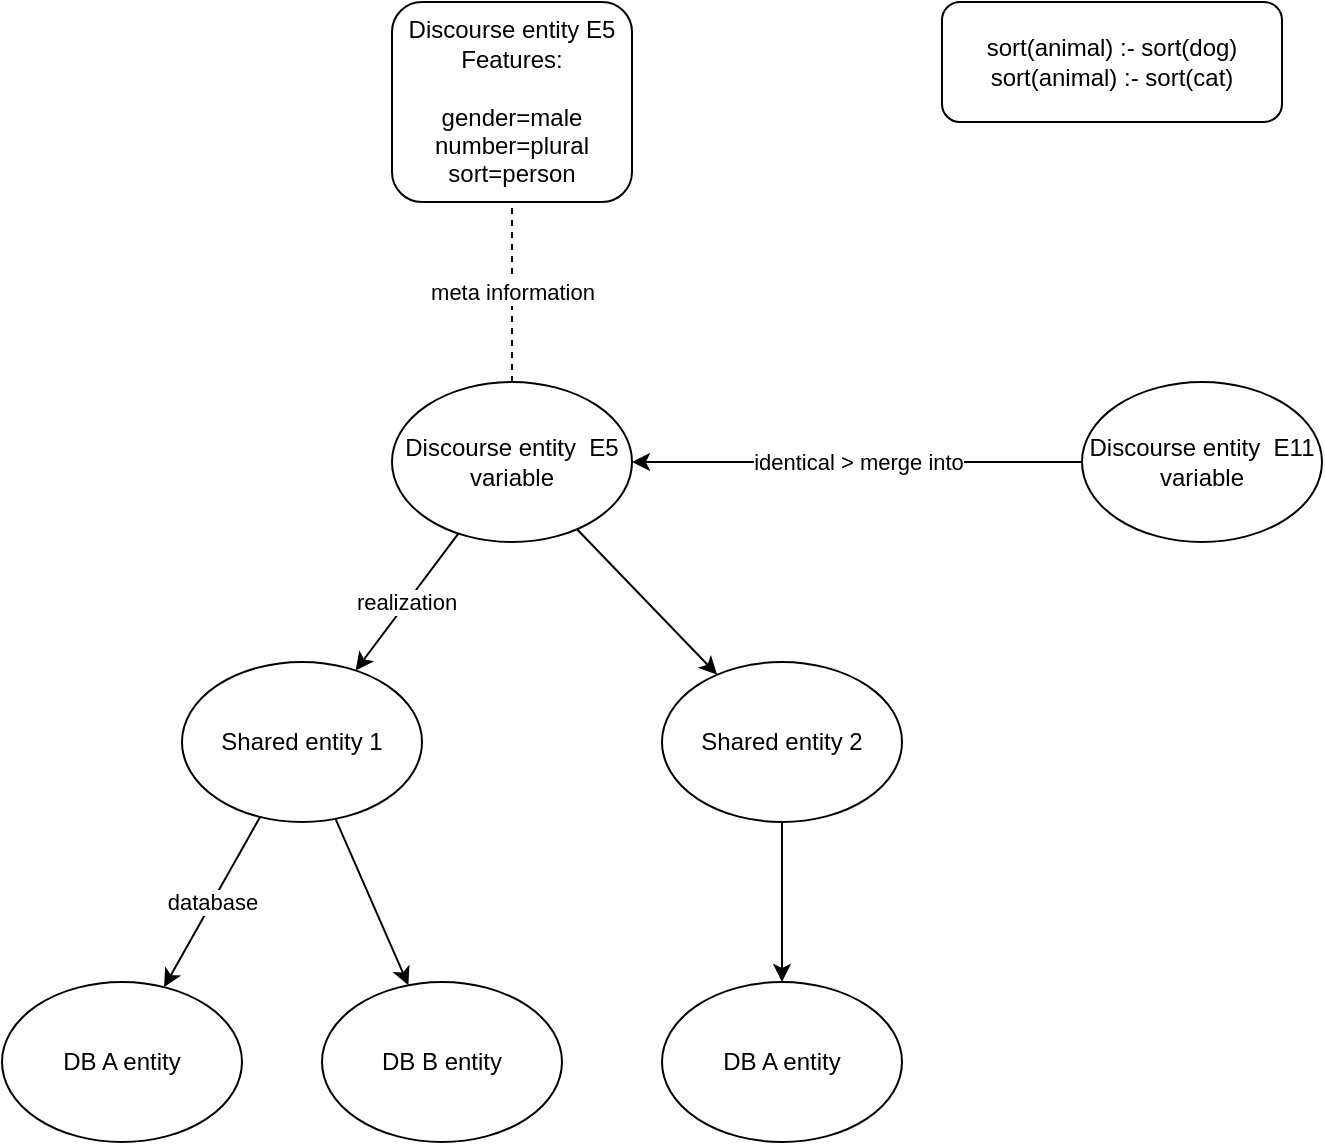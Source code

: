 <mxfile version="17.4.0" type="device"><diagram id="jooRHWK3SZ7JKq22ek5o" name="Page-1"><mxGraphModel dx="1422" dy="727" grid="1" gridSize="10" guides="1" tooltips="1" connect="1" arrows="1" fold="1" page="1" pageScale="1" pageWidth="850" pageHeight="1100" math="0" shadow="0"><root><mxCell id="0"/><mxCell id="1" parent="0"/><mxCell id="PD1HgJ4l8WDsikGbWjfB-1" value="Shared entity 1" style="ellipse;whiteSpace=wrap;html=1;" vertex="1" parent="1"><mxGeometry x="150" y="360" width="120" height="80" as="geometry"/></mxCell><mxCell id="PD1HgJ4l8WDsikGbWjfB-2" value="DB A entity" style="ellipse;whiteSpace=wrap;html=1;" vertex="1" parent="1"><mxGeometry x="60" y="520" width="120" height="80" as="geometry"/></mxCell><mxCell id="PD1HgJ4l8WDsikGbWjfB-3" value="DB B entity" style="ellipse;whiteSpace=wrap;html=1;" vertex="1" parent="1"><mxGeometry x="220" y="520" width="120" height="80" as="geometry"/></mxCell><mxCell id="PD1HgJ4l8WDsikGbWjfB-4" value="database" style="endArrow=classic;html=1;rounded=0;" edge="1" parent="1" source="PD1HgJ4l8WDsikGbWjfB-1" target="PD1HgJ4l8WDsikGbWjfB-2"><mxGeometry width="50" height="50" relative="1" as="geometry"><mxPoint x="265" y="420" as="sourcePoint"/><mxPoint x="315" y="370" as="targetPoint"/></mxGeometry></mxCell><mxCell id="PD1HgJ4l8WDsikGbWjfB-5" value="" style="endArrow=classic;html=1;rounded=0;" edge="1" parent="1" source="PD1HgJ4l8WDsikGbWjfB-1" target="PD1HgJ4l8WDsikGbWjfB-3"><mxGeometry width="50" height="50" relative="1" as="geometry"><mxPoint x="270.232" y="464.73" as="sourcePoint"/><mxPoint x="209.768" y="535.27" as="targetPoint"/></mxGeometry></mxCell><mxCell id="PD1HgJ4l8WDsikGbWjfB-6" value="Shared entity 2" style="ellipse;whiteSpace=wrap;html=1;" vertex="1" parent="1"><mxGeometry x="390" y="360" width="120" height="80" as="geometry"/></mxCell><mxCell id="PD1HgJ4l8WDsikGbWjfB-7" value="Discourse entity&amp;nbsp; E5 variable" style="ellipse;whiteSpace=wrap;html=1;" vertex="1" parent="1"><mxGeometry x="255" y="220" width="120" height="80" as="geometry"/></mxCell><mxCell id="PD1HgJ4l8WDsikGbWjfB-8" value="realization" style="endArrow=classic;html=1;rounded=0;" edge="1" parent="1" source="PD1HgJ4l8WDsikGbWjfB-7" target="PD1HgJ4l8WDsikGbWjfB-1"><mxGeometry width="50" height="50" relative="1" as="geometry"><mxPoint x="265" y="420" as="sourcePoint"/><mxPoint x="315" y="370" as="targetPoint"/></mxGeometry></mxCell><mxCell id="PD1HgJ4l8WDsikGbWjfB-9" value="" style="endArrow=classic;html=1;rounded=0;" edge="1" parent="1" source="PD1HgJ4l8WDsikGbWjfB-7" target="PD1HgJ4l8WDsikGbWjfB-6"><mxGeometry width="50" height="50" relative="1" as="geometry"><mxPoint x="314.614" y="309.396" as="sourcePoint"/><mxPoint x="295.502" y="380.617" as="targetPoint"/></mxGeometry></mxCell><mxCell id="PD1HgJ4l8WDsikGbWjfB-10" value="DB A entity" style="ellipse;whiteSpace=wrap;html=1;" vertex="1" parent="1"><mxGeometry x="390" y="520" width="120" height="80" as="geometry"/></mxCell><mxCell id="PD1HgJ4l8WDsikGbWjfB-11" value="" style="endArrow=classic;html=1;rounded=0;" edge="1" parent="1" source="PD1HgJ4l8WDsikGbWjfB-6" target="PD1HgJ4l8WDsikGbWjfB-10"><mxGeometry width="50" height="50" relative="1" as="geometry"><mxPoint x="307.226" y="457.154" as="sourcePoint"/><mxPoint x="352.717" y="532.861" as="targetPoint"/></mxGeometry></mxCell><mxCell id="PD1HgJ4l8WDsikGbWjfB-12" value="Discourse entity E5&lt;br&gt;Features:&lt;br&gt;&lt;br&gt;gender=male&lt;br&gt;number=plural&lt;br&gt;sort=person" style="rounded=1;whiteSpace=wrap;html=1;" vertex="1" parent="1"><mxGeometry x="255" y="30" width="120" height="100" as="geometry"/></mxCell><mxCell id="PD1HgJ4l8WDsikGbWjfB-14" value="meta information" style="endArrow=none;dashed=1;html=1;rounded=0;" edge="1" parent="1" source="PD1HgJ4l8WDsikGbWjfB-7" target="PD1HgJ4l8WDsikGbWjfB-12"><mxGeometry width="50" height="50" relative="1" as="geometry"><mxPoint x="-35" y="380" as="sourcePoint"/><mxPoint x="15" y="330" as="targetPoint"/></mxGeometry></mxCell><mxCell id="PD1HgJ4l8WDsikGbWjfB-15" value="Discourse entity&amp;nbsp; E11 variable" style="ellipse;whiteSpace=wrap;html=1;" vertex="1" parent="1"><mxGeometry x="600" y="220" width="120" height="80" as="geometry"/></mxCell><mxCell id="PD1HgJ4l8WDsikGbWjfB-16" value="identical &amp;gt; merge into" style="endArrow=classic;html=1;rounded=0;" edge="1" parent="1" source="PD1HgJ4l8WDsikGbWjfB-15" target="PD1HgJ4l8WDsikGbWjfB-7"><mxGeometry width="50" height="50" relative="1" as="geometry"><mxPoint x="265" y="380" as="sourcePoint"/><mxPoint x="315" y="330" as="targetPoint"/></mxGeometry></mxCell><mxCell id="PD1HgJ4l8WDsikGbWjfB-17" value="sort(animal) :- sort(dog)&lt;br&gt;sort(animal) :- sort(cat)" style="rounded=1;whiteSpace=wrap;html=1;" vertex="1" parent="1"><mxGeometry x="530" y="30" width="170" height="60" as="geometry"/></mxCell></root></mxGraphModel></diagram></mxfile>
